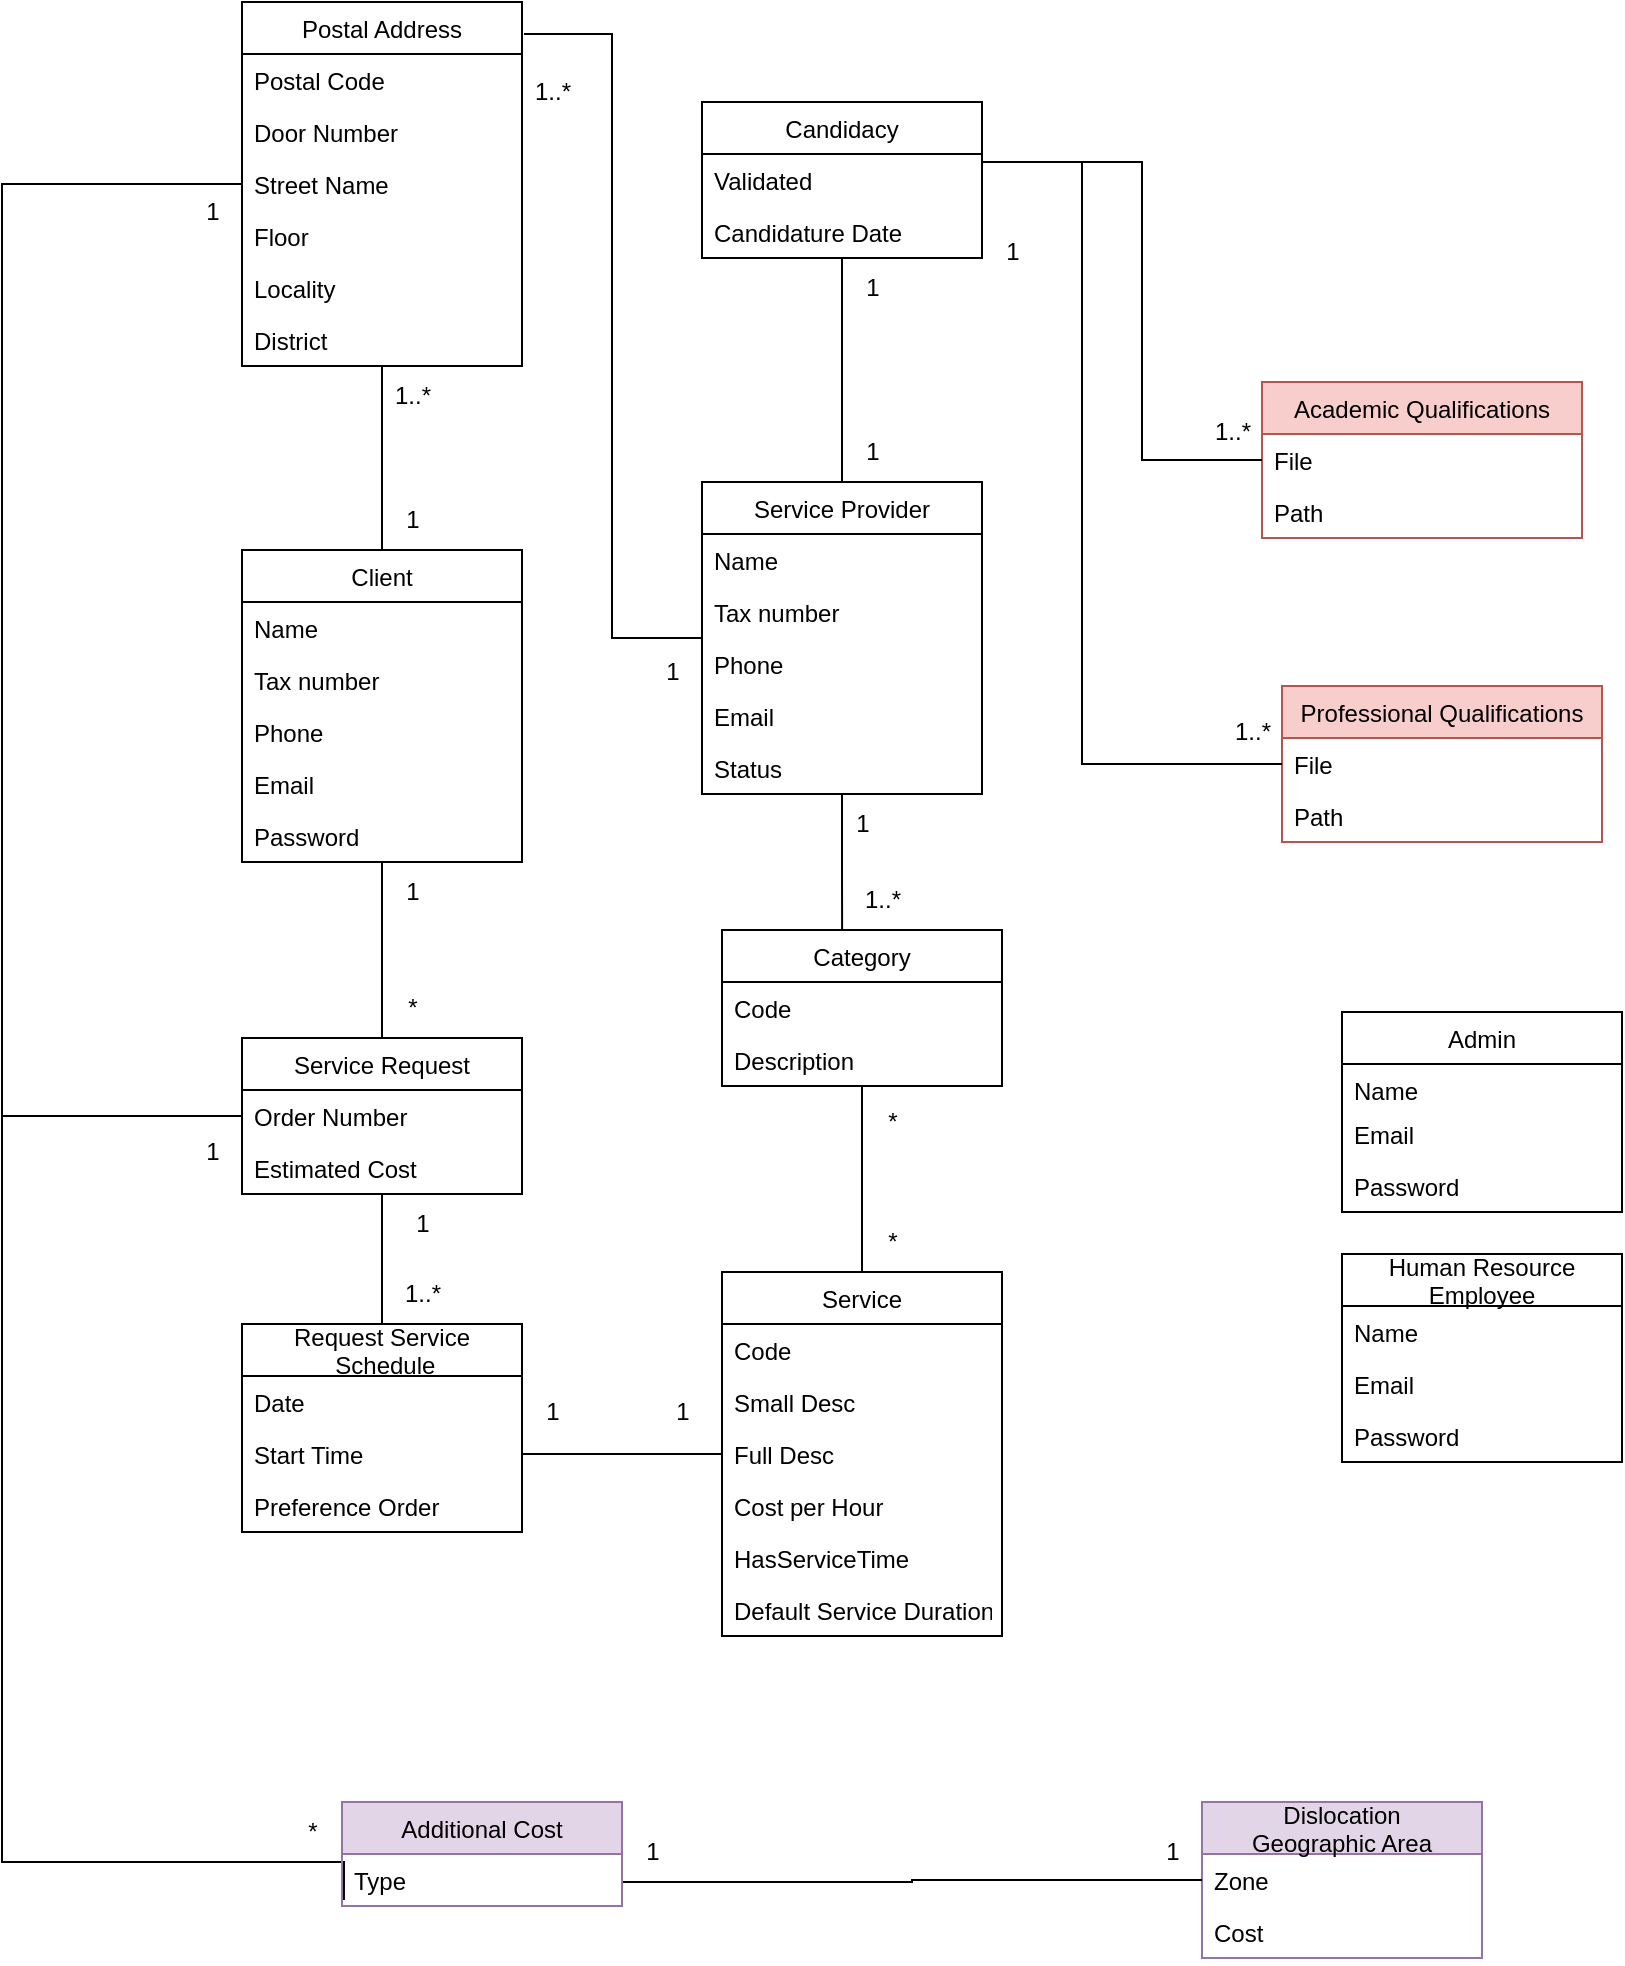 <mxfile version="20.2.8" type="github"><diagram id="nwSm3oECi2aQmHM0T0RV" name="Page-1"><mxGraphModel dx="2785" dy="3298" grid="1" gridSize="10" guides="1" tooltips="1" connect="1" arrows="1" fold="1" page="1" pageScale="1" pageWidth="850" pageHeight="1100" math="0" shadow="0"><root><mxCell id="0"/><mxCell id="1" parent="0"/><mxCell id="nSQkOETMDVxQPmU2B3hO-129" style="edgeStyle=orthogonalEdgeStyle;rounded=0;orthogonalLoop=1;jettySize=auto;html=1;endArrow=none;endFill=0;" edge="1" parent="1" source="nSQkOETMDVxQPmU2B3hO-3" target="nSQkOETMDVxQPmU2B3hO-27"><mxGeometry relative="1" as="geometry"/></mxCell><mxCell id="nSQkOETMDVxQPmU2B3hO-3" value="Client" style="swimlane;fontStyle=0;childLayout=stackLayout;horizontal=1;startSize=26;fillColor=none;horizontalStack=0;resizeParent=1;resizeParentMax=0;resizeLast=0;collapsible=1;marginBottom=0;" vertex="1" parent="1"><mxGeometry x="40" y="-836" width="140" height="156" as="geometry"/></mxCell><mxCell id="nSQkOETMDVxQPmU2B3hO-4" value="Name&#10;" style="text;strokeColor=none;fillColor=none;align=left;verticalAlign=top;spacingLeft=4;spacingRight=4;overflow=hidden;rotatable=0;points=[[0,0.5],[1,0.5]];portConstraint=eastwest;" vertex="1" parent="nSQkOETMDVxQPmU2B3hO-3"><mxGeometry y="26" width="140" height="26" as="geometry"/></mxCell><mxCell id="nSQkOETMDVxQPmU2B3hO-5" value="Tax number" style="text;strokeColor=none;fillColor=none;align=left;verticalAlign=top;spacingLeft=4;spacingRight=4;overflow=hidden;rotatable=0;points=[[0,0.5],[1,0.5]];portConstraint=eastwest;" vertex="1" parent="nSQkOETMDVxQPmU2B3hO-3"><mxGeometry y="52" width="140" height="26" as="geometry"/></mxCell><mxCell id="nSQkOETMDVxQPmU2B3hO-6" value="Phone" style="text;strokeColor=none;fillColor=none;align=left;verticalAlign=top;spacingLeft=4;spacingRight=4;overflow=hidden;rotatable=0;points=[[0,0.5],[1,0.5]];portConstraint=eastwest;" vertex="1" parent="nSQkOETMDVxQPmU2B3hO-3"><mxGeometry y="78" width="140" height="26" as="geometry"/></mxCell><mxCell id="nSQkOETMDVxQPmU2B3hO-25" value="Email" style="text;strokeColor=none;fillColor=none;align=left;verticalAlign=top;spacingLeft=4;spacingRight=4;overflow=hidden;rotatable=0;points=[[0,0.5],[1,0.5]];portConstraint=eastwest;" vertex="1" parent="nSQkOETMDVxQPmU2B3hO-3"><mxGeometry y="104" width="140" height="26" as="geometry"/></mxCell><mxCell id="nSQkOETMDVxQPmU2B3hO-113" value="Password" style="text;strokeColor=none;fillColor=none;align=left;verticalAlign=top;spacingLeft=4;spacingRight=4;overflow=hidden;rotatable=0;points=[[0,0.5],[1,0.5]];portConstraint=eastwest;" vertex="1" parent="nSQkOETMDVxQPmU2B3hO-3"><mxGeometry y="130" width="140" height="26" as="geometry"/></mxCell><mxCell id="nSQkOETMDVxQPmU2B3hO-27" value="Postal Address" style="swimlane;fontStyle=0;childLayout=stackLayout;horizontal=1;startSize=26;fillColor=none;horizontalStack=0;resizeParent=1;resizeParentMax=0;resizeLast=0;collapsible=1;marginBottom=0;" vertex="1" parent="1"><mxGeometry x="40" y="-1110" width="140" height="182" as="geometry"/></mxCell><mxCell id="nSQkOETMDVxQPmU2B3hO-29" value="Postal Code" style="text;strokeColor=none;fillColor=none;align=left;verticalAlign=top;spacingLeft=4;spacingRight=4;overflow=hidden;rotatable=0;points=[[0,0.5],[1,0.5]];portConstraint=eastwest;" vertex="1" parent="nSQkOETMDVxQPmU2B3hO-27"><mxGeometry y="26" width="140" height="26" as="geometry"/></mxCell><mxCell id="nSQkOETMDVxQPmU2B3hO-30" value="Door Number" style="text;strokeColor=none;fillColor=none;align=left;verticalAlign=top;spacingLeft=4;spacingRight=4;overflow=hidden;rotatable=0;points=[[0,0.5],[1,0.5]];portConstraint=eastwest;" vertex="1" parent="nSQkOETMDVxQPmU2B3hO-27"><mxGeometry y="52" width="140" height="26" as="geometry"/></mxCell><mxCell id="nSQkOETMDVxQPmU2B3hO-34" value="Street Name" style="text;strokeColor=none;fillColor=none;align=left;verticalAlign=top;spacingLeft=4;spacingRight=4;overflow=hidden;rotatable=0;points=[[0,0.5],[1,0.5]];portConstraint=eastwest;" vertex="1" parent="nSQkOETMDVxQPmU2B3hO-27"><mxGeometry y="78" width="140" height="26" as="geometry"/></mxCell><mxCell id="nSQkOETMDVxQPmU2B3hO-35" value="Floor" style="text;strokeColor=none;fillColor=none;align=left;verticalAlign=top;spacingLeft=4;spacingRight=4;overflow=hidden;rotatable=0;points=[[0,0.5],[1,0.5]];portConstraint=eastwest;" vertex="1" parent="nSQkOETMDVxQPmU2B3hO-27"><mxGeometry y="104" width="140" height="26" as="geometry"/></mxCell><mxCell id="nSQkOETMDVxQPmU2B3hO-36" value="Locality" style="text;strokeColor=none;fillColor=none;align=left;verticalAlign=top;spacingLeft=4;spacingRight=4;overflow=hidden;rotatable=0;points=[[0,0.5],[1,0.5]];portConstraint=eastwest;" vertex="1" parent="nSQkOETMDVxQPmU2B3hO-27"><mxGeometry y="130" width="140" height="26" as="geometry"/></mxCell><mxCell id="nSQkOETMDVxQPmU2B3hO-37" value="District" style="text;strokeColor=none;fillColor=none;align=left;verticalAlign=top;spacingLeft=4;spacingRight=4;overflow=hidden;rotatable=0;points=[[0,0.5],[1,0.5]];portConstraint=eastwest;" vertex="1" parent="nSQkOETMDVxQPmU2B3hO-27"><mxGeometry y="156" width="140" height="26" as="geometry"/></mxCell><mxCell id="nSQkOETMDVxQPmU2B3hO-123" style="edgeStyle=orthogonalEdgeStyle;rounded=0;orthogonalLoop=1;jettySize=auto;html=1;endArrow=none;endFill=0;" edge="1" parent="1" source="nSQkOETMDVxQPmU2B3hO-38" target="nSQkOETMDVxQPmU2B3hO-93"><mxGeometry relative="1" as="geometry"/></mxCell><mxCell id="nSQkOETMDVxQPmU2B3hO-168" style="edgeStyle=orthogonalEdgeStyle;rounded=0;orthogonalLoop=1;jettySize=auto;html=1;entryX=1.007;entryY=0.088;entryDx=0;entryDy=0;entryPerimeter=0;endArrow=none;endFill=0;" edge="1" parent="1" source="nSQkOETMDVxQPmU2B3hO-38" target="nSQkOETMDVxQPmU2B3hO-27"><mxGeometry relative="1" as="geometry"/></mxCell><mxCell id="nSQkOETMDVxQPmU2B3hO-182" style="edgeStyle=orthogonalEdgeStyle;rounded=0;orthogonalLoop=1;jettySize=auto;html=1;entryX=0.429;entryY=0;entryDx=0;entryDy=0;entryPerimeter=0;endArrow=none;endFill=0;" edge="1" parent="1" source="nSQkOETMDVxQPmU2B3hO-38" target="nSQkOETMDVxQPmU2B3hO-60"><mxGeometry relative="1" as="geometry"/></mxCell><mxCell id="nSQkOETMDVxQPmU2B3hO-38" value="Service Provider" style="swimlane;fontStyle=0;childLayout=stackLayout;horizontal=1;startSize=26;fillColor=none;horizontalStack=0;resizeParent=1;resizeParentMax=0;resizeLast=0;collapsible=1;marginBottom=0;" vertex="1" parent="1"><mxGeometry x="270" y="-870" width="140" height="156" as="geometry"/></mxCell><mxCell id="nSQkOETMDVxQPmU2B3hO-39" value="Name&#10;" style="text;strokeColor=none;fillColor=none;align=left;verticalAlign=top;spacingLeft=4;spacingRight=4;overflow=hidden;rotatable=0;points=[[0,0.5],[1,0.5]];portConstraint=eastwest;" vertex="1" parent="nSQkOETMDVxQPmU2B3hO-38"><mxGeometry y="26" width="140" height="26" as="geometry"/></mxCell><mxCell id="nSQkOETMDVxQPmU2B3hO-40" value="Tax number" style="text;strokeColor=none;fillColor=none;align=left;verticalAlign=top;spacingLeft=4;spacingRight=4;overflow=hidden;rotatable=0;points=[[0,0.5],[1,0.5]];portConstraint=eastwest;" vertex="1" parent="nSQkOETMDVxQPmU2B3hO-38"><mxGeometry y="52" width="140" height="26" as="geometry"/></mxCell><mxCell id="nSQkOETMDVxQPmU2B3hO-41" value="Phone" style="text;strokeColor=none;fillColor=none;align=left;verticalAlign=top;spacingLeft=4;spacingRight=4;overflow=hidden;rotatable=0;points=[[0,0.5],[1,0.5]];portConstraint=eastwest;" vertex="1" parent="nSQkOETMDVxQPmU2B3hO-38"><mxGeometry y="78" width="140" height="26" as="geometry"/></mxCell><mxCell id="nSQkOETMDVxQPmU2B3hO-42" value="Email" style="text;strokeColor=none;fillColor=none;align=left;verticalAlign=top;spacingLeft=4;spacingRight=4;overflow=hidden;rotatable=0;points=[[0,0.5],[1,0.5]];portConstraint=eastwest;" vertex="1" parent="nSQkOETMDVxQPmU2B3hO-38"><mxGeometry y="104" width="140" height="26" as="geometry"/></mxCell><mxCell id="nSQkOETMDVxQPmU2B3hO-175" value="Status" style="text;strokeColor=none;fillColor=none;align=left;verticalAlign=top;spacingLeft=4;spacingRight=4;overflow=hidden;rotatable=0;points=[[0,0.5],[1,0.5]];portConstraint=eastwest;" vertex="1" parent="nSQkOETMDVxQPmU2B3hO-38"><mxGeometry y="130" width="140" height="26" as="geometry"/></mxCell><mxCell id="nSQkOETMDVxQPmU2B3hO-45" value="Academic Qualifications" style="swimlane;fontStyle=0;childLayout=stackLayout;horizontal=1;startSize=26;fillColor=#f8cecc;horizontalStack=0;resizeParent=1;resizeParentMax=0;resizeLast=0;collapsible=1;marginBottom=0;strokeColor=#b85450;" vertex="1" parent="1"><mxGeometry x="550" y="-920" width="160" height="78" as="geometry"/></mxCell><mxCell id="nSQkOETMDVxQPmU2B3hO-55" value="File" style="text;strokeColor=none;fillColor=none;align=left;verticalAlign=top;spacingLeft=4;spacingRight=4;overflow=hidden;rotatable=0;points=[[0,0.5],[1,0.5]];portConstraint=eastwest;" vertex="1" parent="nSQkOETMDVxQPmU2B3hO-45"><mxGeometry y="26" width="160" height="26" as="geometry"/></mxCell><mxCell id="nSQkOETMDVxQPmU2B3hO-59" value="Path" style="text;strokeColor=none;fillColor=none;align=left;verticalAlign=top;spacingLeft=4;spacingRight=4;overflow=hidden;rotatable=0;points=[[0,0.5],[1,0.5]];portConstraint=eastwest;" vertex="1" parent="nSQkOETMDVxQPmU2B3hO-45"><mxGeometry y="52" width="160" height="26" as="geometry"/></mxCell><mxCell id="nSQkOETMDVxQPmU2B3hO-50" value="Professional Qualifications" style="swimlane;fontStyle=0;childLayout=stackLayout;horizontal=1;startSize=26;fillColor=#f8cecc;horizontalStack=0;resizeParent=1;resizeParentMax=0;resizeLast=0;collapsible=1;marginBottom=0;strokeColor=#b85450;" vertex="1" parent="1"><mxGeometry x="560" y="-768" width="160" height="78" as="geometry"/></mxCell><mxCell id="nSQkOETMDVxQPmU2B3hO-57" value="File&#10;" style="text;strokeColor=none;fillColor=none;align=left;verticalAlign=top;spacingLeft=4;spacingRight=4;overflow=hidden;rotatable=0;points=[[0,0.5],[1,0.5]];portConstraint=eastwest;" vertex="1" parent="nSQkOETMDVxQPmU2B3hO-50"><mxGeometry y="26" width="160" height="26" as="geometry"/></mxCell><mxCell id="nSQkOETMDVxQPmU2B3hO-58" value="Path" style="text;strokeColor=none;fillColor=none;align=left;verticalAlign=top;spacingLeft=4;spacingRight=4;overflow=hidden;rotatable=0;points=[[0,0.5],[1,0.5]];portConstraint=eastwest;" vertex="1" parent="nSQkOETMDVxQPmU2B3hO-50"><mxGeometry y="52" width="160" height="26" as="geometry"/></mxCell><mxCell id="nSQkOETMDVxQPmU2B3hO-60" value="Category" style="swimlane;fontStyle=0;childLayout=stackLayout;horizontal=1;startSize=26;fillColor=none;horizontalStack=0;resizeParent=1;resizeParentMax=0;resizeLast=0;collapsible=1;marginBottom=0;" vertex="1" parent="1"><mxGeometry x="280" y="-646" width="140" height="78" as="geometry"/></mxCell><mxCell id="nSQkOETMDVxQPmU2B3hO-61" value="Code" style="text;strokeColor=none;fillColor=none;align=left;verticalAlign=top;spacingLeft=4;spacingRight=4;overflow=hidden;rotatable=0;points=[[0,0.5],[1,0.5]];portConstraint=eastwest;" vertex="1" parent="nSQkOETMDVxQPmU2B3hO-60"><mxGeometry y="26" width="140" height="26" as="geometry"/></mxCell><mxCell id="nSQkOETMDVxQPmU2B3hO-62" value="Description" style="text;strokeColor=none;fillColor=none;align=left;verticalAlign=top;spacingLeft=4;spacingRight=4;overflow=hidden;rotatable=0;points=[[0,0.5],[1,0.5]];portConstraint=eastwest;" vertex="1" parent="nSQkOETMDVxQPmU2B3hO-60"><mxGeometry y="52" width="140" height="26" as="geometry"/></mxCell><mxCell id="nSQkOETMDVxQPmU2B3hO-149" style="edgeStyle=orthogonalEdgeStyle;rounded=0;orthogonalLoop=1;jettySize=auto;html=1;endArrow=none;endFill=0;" edge="1" parent="1" source="nSQkOETMDVxQPmU2B3hO-65" target="nSQkOETMDVxQPmU2B3hO-60"><mxGeometry relative="1" as="geometry"/></mxCell><mxCell id="nSQkOETMDVxQPmU2B3hO-65" value="Service" style="swimlane;fontStyle=0;childLayout=stackLayout;horizontal=1;startSize=26;fillColor=none;horizontalStack=0;resizeParent=1;resizeParentMax=0;resizeLast=0;collapsible=1;marginBottom=0;" vertex="1" parent="1"><mxGeometry x="280" y="-475" width="140" height="182" as="geometry"/></mxCell><mxCell id="nSQkOETMDVxQPmU2B3hO-66" value="Code" style="text;strokeColor=none;fillColor=none;align=left;verticalAlign=top;spacingLeft=4;spacingRight=4;overflow=hidden;rotatable=0;points=[[0,0.5],[1,0.5]];portConstraint=eastwest;" vertex="1" parent="nSQkOETMDVxQPmU2B3hO-65"><mxGeometry y="26" width="140" height="26" as="geometry"/></mxCell><mxCell id="nSQkOETMDVxQPmU2B3hO-67" value="Small Desc" style="text;strokeColor=none;fillColor=none;align=left;verticalAlign=top;spacingLeft=4;spacingRight=4;overflow=hidden;rotatable=0;points=[[0,0.5],[1,0.5]];portConstraint=eastwest;" vertex="1" parent="nSQkOETMDVxQPmU2B3hO-65"><mxGeometry y="52" width="140" height="26" as="geometry"/></mxCell><mxCell id="nSQkOETMDVxQPmU2B3hO-68" value="Full Desc" style="text;strokeColor=none;fillColor=none;align=left;verticalAlign=top;spacingLeft=4;spacingRight=4;overflow=hidden;rotatable=0;points=[[0,0.5],[1,0.5]];portConstraint=eastwest;" vertex="1" parent="nSQkOETMDVxQPmU2B3hO-65"><mxGeometry y="78" width="140" height="26" as="geometry"/></mxCell><mxCell id="nSQkOETMDVxQPmU2B3hO-70" value="Cost per Hour" style="text;strokeColor=none;fillColor=none;align=left;verticalAlign=top;spacingLeft=4;spacingRight=4;overflow=hidden;rotatable=0;points=[[0,0.5],[1,0.5]];portConstraint=eastwest;" vertex="1" parent="nSQkOETMDVxQPmU2B3hO-65"><mxGeometry y="104" width="140" height="26" as="geometry"/></mxCell><mxCell id="nSQkOETMDVxQPmU2B3hO-71" value="HasServiceTime" style="text;strokeColor=none;fillColor=none;align=left;verticalAlign=top;spacingLeft=4;spacingRight=4;overflow=hidden;rotatable=0;points=[[0,0.5],[1,0.5]];portConstraint=eastwest;" vertex="1" parent="nSQkOETMDVxQPmU2B3hO-65"><mxGeometry y="130" width="140" height="26" as="geometry"/></mxCell><mxCell id="nSQkOETMDVxQPmU2B3hO-77" value="Default Service Duration" style="text;strokeColor=none;fillColor=none;align=left;verticalAlign=top;spacingLeft=4;spacingRight=4;overflow=hidden;rotatable=0;points=[[0,0.5],[1,0.5]];portConstraint=eastwest;" vertex="1" parent="nSQkOETMDVxQPmU2B3hO-65"><mxGeometry y="156" width="140" height="26" as="geometry"/></mxCell><mxCell id="nSQkOETMDVxQPmU2B3hO-134" style="edgeStyle=orthogonalEdgeStyle;rounded=0;orthogonalLoop=1;jettySize=auto;html=1;endArrow=none;endFill=0;" edge="1" parent="1" source="nSQkOETMDVxQPmU2B3hO-72" target="nSQkOETMDVxQPmU2B3hO-3"><mxGeometry relative="1" as="geometry"><mxPoint x="110" y="-670" as="targetPoint"/></mxGeometry></mxCell><mxCell id="nSQkOETMDVxQPmU2B3hO-161" style="edgeStyle=orthogonalEdgeStyle;rounded=0;orthogonalLoop=1;jettySize=auto;html=1;entryX=0.007;entryY=-0.115;entryDx=0;entryDy=0;entryPerimeter=0;endArrow=none;endFill=0;" edge="1" parent="1" source="nSQkOETMDVxQPmU2B3hO-72"><mxGeometry relative="1" as="geometry"><mxPoint x="90.98" y="-160.99" as="targetPoint"/><Array as="points"><mxPoint x="-80" y="-553"/><mxPoint x="-80" y="-180"/><mxPoint x="91" y="-180"/></Array></mxGeometry></mxCell><mxCell id="nSQkOETMDVxQPmU2B3hO-179" style="edgeStyle=orthogonalEdgeStyle;rounded=0;orthogonalLoop=1;jettySize=auto;html=1;endArrow=none;endFill=0;" edge="1" parent="1" source="nSQkOETMDVxQPmU2B3hO-72" target="nSQkOETMDVxQPmU2B3hO-27"><mxGeometry relative="1" as="geometry"><Array as="points"><mxPoint x="-80" y="-553"/><mxPoint x="-80" y="-1019"/></Array></mxGeometry></mxCell><mxCell id="nSQkOETMDVxQPmU2B3hO-72" value="Service Request" style="swimlane;fontStyle=0;childLayout=stackLayout;horizontal=1;startSize=26;fillColor=none;horizontalStack=0;resizeParent=1;resizeParentMax=0;resizeLast=0;collapsible=1;marginBottom=0;" vertex="1" parent="1"><mxGeometry x="40" y="-592" width="140" height="78" as="geometry"/></mxCell><mxCell id="nSQkOETMDVxQPmU2B3hO-73" value="Order Number" style="text;strokeColor=none;fillColor=none;align=left;verticalAlign=top;spacingLeft=4;spacingRight=4;overflow=hidden;rotatable=0;points=[[0,0.5],[1,0.5]];portConstraint=eastwest;" vertex="1" parent="nSQkOETMDVxQPmU2B3hO-72"><mxGeometry y="26" width="140" height="26" as="geometry"/></mxCell><mxCell id="nSQkOETMDVxQPmU2B3hO-74" value="Estimated Cost" style="text;strokeColor=none;fillColor=none;align=left;verticalAlign=top;spacingLeft=4;spacingRight=4;overflow=hidden;rotatable=0;points=[[0,0.5],[1,0.5]];portConstraint=eastwest;" vertex="1" parent="nSQkOETMDVxQPmU2B3hO-72"><mxGeometry y="52" width="140" height="26" as="geometry"/></mxCell><mxCell id="nSQkOETMDVxQPmU2B3hO-138" style="edgeStyle=orthogonalEdgeStyle;rounded=0;orthogonalLoop=1;jettySize=auto;html=1;endArrow=none;endFill=0;" edge="1" parent="1" source="nSQkOETMDVxQPmU2B3hO-80" target="nSQkOETMDVxQPmU2B3hO-72"><mxGeometry relative="1" as="geometry"/></mxCell><mxCell id="nSQkOETMDVxQPmU2B3hO-80" value="Request Service&#10; Schedule" style="swimlane;fontStyle=0;childLayout=stackLayout;horizontal=1;startSize=26;fillColor=none;horizontalStack=0;resizeParent=1;resizeParentMax=0;resizeLast=0;collapsible=1;marginBottom=0;" vertex="1" parent="1"><mxGeometry x="40" y="-449" width="140" height="104" as="geometry"/></mxCell><mxCell id="nSQkOETMDVxQPmU2B3hO-81" value="Date" style="text;strokeColor=none;fillColor=none;align=left;verticalAlign=top;spacingLeft=4;spacingRight=4;overflow=hidden;rotatable=0;points=[[0,0.5],[1,0.5]];portConstraint=eastwest;" vertex="1" parent="nSQkOETMDVxQPmU2B3hO-80"><mxGeometry y="26" width="140" height="26" as="geometry"/></mxCell><mxCell id="nSQkOETMDVxQPmU2B3hO-82" value="Start Time" style="text;strokeColor=none;fillColor=none;align=left;verticalAlign=top;spacingLeft=4;spacingRight=4;overflow=hidden;rotatable=0;points=[[0,0.5],[1,0.5]];portConstraint=eastwest;" vertex="1" parent="nSQkOETMDVxQPmU2B3hO-80"><mxGeometry y="52" width="140" height="26" as="geometry"/></mxCell><mxCell id="nSQkOETMDVxQPmU2B3hO-100" value="Preference Order" style="text;strokeColor=none;fillColor=none;align=left;verticalAlign=top;spacingLeft=4;spacingRight=4;overflow=hidden;rotatable=0;points=[[0,0.5],[1,0.5]];portConstraint=eastwest;" vertex="1" parent="nSQkOETMDVxQPmU2B3hO-80"><mxGeometry y="78" width="140" height="26" as="geometry"/></mxCell><mxCell id="nSQkOETMDVxQPmU2B3hO-83" value="Admin" style="swimlane;fontStyle=0;childLayout=stackLayout;horizontal=1;startSize=26;fillColor=none;horizontalStack=0;resizeParent=1;resizeParentMax=0;resizeLast=0;collapsible=1;marginBottom=0;" vertex="1" parent="1"><mxGeometry x="590" y="-605" width="140" height="100" as="geometry"/></mxCell><mxCell id="nSQkOETMDVxQPmU2B3hO-84" value="Name&#10;" style="text;strokeColor=none;fillColor=none;align=left;verticalAlign=top;spacingLeft=4;spacingRight=4;overflow=hidden;rotatable=0;points=[[0,0.5],[1,0.5]];portConstraint=eastwest;" vertex="1" parent="nSQkOETMDVxQPmU2B3hO-83"><mxGeometry y="26" width="140" height="22" as="geometry"/></mxCell><mxCell id="nSQkOETMDVxQPmU2B3hO-87" value="Email" style="text;strokeColor=none;fillColor=none;align=left;verticalAlign=top;spacingLeft=4;spacingRight=4;overflow=hidden;rotatable=0;points=[[0,0.5],[1,0.5]];portConstraint=eastwest;" vertex="1" parent="nSQkOETMDVxQPmU2B3hO-83"><mxGeometry y="48" width="140" height="26" as="geometry"/></mxCell><mxCell id="nSQkOETMDVxQPmU2B3hO-114" value="Password" style="text;strokeColor=none;fillColor=none;align=left;verticalAlign=top;spacingLeft=4;spacingRight=4;overflow=hidden;rotatable=0;points=[[0,0.5],[1,0.5]];portConstraint=eastwest;" vertex="1" parent="nSQkOETMDVxQPmU2B3hO-83"><mxGeometry y="74" width="140" height="26" as="geometry"/></mxCell><mxCell id="nSQkOETMDVxQPmU2B3hO-88" value="Human Resource&#10;Employee" style="swimlane;fontStyle=0;childLayout=stackLayout;horizontal=1;startSize=26;fillColor=none;horizontalStack=0;resizeParent=1;resizeParentMax=0;resizeLast=0;collapsible=1;marginBottom=0;" vertex="1" parent="1"><mxGeometry x="590" y="-484" width="140" height="104" as="geometry"/></mxCell><mxCell id="nSQkOETMDVxQPmU2B3hO-89" value="Name&#10;" style="text;strokeColor=none;fillColor=none;align=left;verticalAlign=top;spacingLeft=4;spacingRight=4;overflow=hidden;rotatable=0;points=[[0,0.5],[1,0.5]];portConstraint=eastwest;" vertex="1" parent="nSQkOETMDVxQPmU2B3hO-88"><mxGeometry y="26" width="140" height="26" as="geometry"/></mxCell><mxCell id="nSQkOETMDVxQPmU2B3hO-92" value="Email" style="text;strokeColor=none;fillColor=none;align=left;verticalAlign=top;spacingLeft=4;spacingRight=4;overflow=hidden;rotatable=0;points=[[0,0.5],[1,0.5]];portConstraint=eastwest;" vertex="1" parent="nSQkOETMDVxQPmU2B3hO-88"><mxGeometry y="52" width="140" height="26" as="geometry"/></mxCell><mxCell id="nSQkOETMDVxQPmU2B3hO-115" value="Password" style="text;strokeColor=none;fillColor=none;align=left;verticalAlign=top;spacingLeft=4;spacingRight=4;overflow=hidden;rotatable=0;points=[[0,0.5],[1,0.5]];portConstraint=eastwest;" vertex="1" parent="nSQkOETMDVxQPmU2B3hO-88"><mxGeometry y="78" width="140" height="26" as="geometry"/></mxCell><mxCell id="nSQkOETMDVxQPmU2B3hO-162" style="edgeStyle=orthogonalEdgeStyle;rounded=0;orthogonalLoop=1;jettySize=auto;html=1;entryX=0;entryY=0.5;entryDx=0;entryDy=0;endArrow=none;endFill=0;" edge="1" parent="1" source="nSQkOETMDVxQPmU2B3hO-93" target="nSQkOETMDVxQPmU2B3hO-55"><mxGeometry relative="1" as="geometry"><Array as="points"><mxPoint x="490" y="-1030"/><mxPoint x="490" y="-881"/></Array></mxGeometry></mxCell><mxCell id="nSQkOETMDVxQPmU2B3hO-163" style="edgeStyle=orthogonalEdgeStyle;rounded=0;orthogonalLoop=1;jettySize=auto;html=1;endArrow=none;endFill=0;" edge="1" parent="1" source="nSQkOETMDVxQPmU2B3hO-93" target="nSQkOETMDVxQPmU2B3hO-57"><mxGeometry relative="1" as="geometry"><Array as="points"><mxPoint x="460" y="-1030"/><mxPoint x="460" y="-729"/></Array></mxGeometry></mxCell><mxCell id="nSQkOETMDVxQPmU2B3hO-93" value="Candidacy" style="swimlane;fontStyle=0;childLayout=stackLayout;horizontal=1;startSize=26;fillColor=none;horizontalStack=0;resizeParent=1;resizeParentMax=0;resizeLast=0;collapsible=1;marginBottom=0;" vertex="1" parent="1"><mxGeometry x="270" y="-1060" width="140" height="78" as="geometry"/></mxCell><mxCell id="nSQkOETMDVxQPmU2B3hO-98" value="Validated" style="text;strokeColor=none;fillColor=none;align=left;verticalAlign=top;spacingLeft=4;spacingRight=4;overflow=hidden;rotatable=0;points=[[0,0.5],[1,0.5]];portConstraint=eastwest;" vertex="1" parent="nSQkOETMDVxQPmU2B3hO-93"><mxGeometry y="26" width="140" height="26" as="geometry"/></mxCell><mxCell id="nSQkOETMDVxQPmU2B3hO-99" value="Candidature Date" style="text;strokeColor=none;fillColor=none;align=left;verticalAlign=top;spacingLeft=4;spacingRight=4;overflow=hidden;rotatable=0;points=[[0,0.5],[1,0.5]];portConstraint=eastwest;" vertex="1" parent="nSQkOETMDVxQPmU2B3hO-93"><mxGeometry y="52" width="140" height="26" as="geometry"/></mxCell><mxCell id="nSQkOETMDVxQPmU2B3hO-102" value="Dislocation&#10;Geographic Area" style="swimlane;fontStyle=0;childLayout=stackLayout;horizontal=1;startSize=26;fillColor=#e1d5e7;horizontalStack=0;resizeParent=1;resizeParentMax=0;resizeLast=0;collapsible=1;marginBottom=0;strokeColor=#9673a6;" vertex="1" parent="1"><mxGeometry x="520" y="-210" width="140" height="78" as="geometry"/></mxCell><mxCell id="nSQkOETMDVxQPmU2B3hO-103" value="Zone" style="text;strokeColor=none;fillColor=none;align=left;verticalAlign=top;spacingLeft=4;spacingRight=4;overflow=hidden;rotatable=0;points=[[0,0.5],[1,0.5]];portConstraint=eastwest;" vertex="1" parent="nSQkOETMDVxQPmU2B3hO-102"><mxGeometry y="26" width="140" height="26" as="geometry"/></mxCell><mxCell id="nSQkOETMDVxQPmU2B3hO-104" value="Cost" style="text;strokeColor=none;fillColor=none;align=left;verticalAlign=top;spacingLeft=4;spacingRight=4;overflow=hidden;rotatable=0;points=[[0,0.5],[1,0.5]];portConstraint=eastwest;" vertex="1" parent="nSQkOETMDVxQPmU2B3hO-102"><mxGeometry y="52" width="140" height="26" as="geometry"/></mxCell><mxCell id="nSQkOETMDVxQPmU2B3hO-153" style="edgeStyle=orthogonalEdgeStyle;rounded=0;orthogonalLoop=1;jettySize=auto;html=1;endArrow=none;endFill=0;" edge="1" parent="1" source="nSQkOETMDVxQPmU2B3hO-110" target="nSQkOETMDVxQPmU2B3hO-103"><mxGeometry relative="1" as="geometry"><Array as="points"><mxPoint x="375" y="-170"/><mxPoint x="375" y="-171"/></Array></mxGeometry></mxCell><mxCell id="nSQkOETMDVxQPmU2B3hO-110" value="Additional Cost" style="swimlane;fontStyle=0;childLayout=stackLayout;horizontal=1;startSize=26;fillColor=#e1d5e7;horizontalStack=0;resizeParent=1;resizeParentMax=0;resizeLast=0;collapsible=1;marginBottom=0;strokeColor=#9673a6;" vertex="1" parent="1"><mxGeometry x="90" y="-210" width="140" height="52" as="geometry"/></mxCell><mxCell id="nSQkOETMDVxQPmU2B3hO-111" value="Type" style="text;strokeColor=none;fillColor=none;align=left;verticalAlign=top;spacingLeft=4;spacingRight=4;overflow=hidden;rotatable=0;points=[[0,0.5],[1,0.5]];portConstraint=eastwest;" vertex="1" parent="nSQkOETMDVxQPmU2B3hO-110"><mxGeometry y="26" width="140" height="26" as="geometry"/></mxCell><mxCell id="nSQkOETMDVxQPmU2B3hO-126" value="1" style="text;html=1;align=center;verticalAlign=middle;resizable=0;points=[];autosize=1;strokeColor=none;fillColor=none;" vertex="1" parent="1"><mxGeometry x="340" y="-982" width="30" height="30" as="geometry"/></mxCell><mxCell id="nSQkOETMDVxQPmU2B3hO-127" value="1" style="text;html=1;align=center;verticalAlign=middle;resizable=0;points=[];autosize=1;strokeColor=none;fillColor=none;" vertex="1" parent="1"><mxGeometry x="340" y="-900" width="30" height="30" as="geometry"/></mxCell><mxCell id="nSQkOETMDVxQPmU2B3hO-130" value="1" style="text;html=1;align=center;verticalAlign=middle;resizable=0;points=[];autosize=1;strokeColor=none;fillColor=none;" vertex="1" parent="1"><mxGeometry x="110" y="-866" width="30" height="30" as="geometry"/></mxCell><mxCell id="nSQkOETMDVxQPmU2B3hO-132" value="1..*" style="text;html=1;align=center;verticalAlign=middle;resizable=0;points=[];autosize=1;strokeColor=none;fillColor=none;" vertex="1" parent="1"><mxGeometry x="105" y="-928" width="40" height="30" as="geometry"/></mxCell><mxCell id="nSQkOETMDVxQPmU2B3hO-136" value="1" style="text;html=1;align=center;verticalAlign=middle;resizable=0;points=[];autosize=1;strokeColor=none;fillColor=none;" vertex="1" parent="1"><mxGeometry x="110" y="-680" width="30" height="30" as="geometry"/></mxCell><mxCell id="nSQkOETMDVxQPmU2B3hO-137" value="*" style="text;html=1;align=center;verticalAlign=middle;resizable=0;points=[];autosize=1;strokeColor=none;fillColor=none;" vertex="1" parent="1"><mxGeometry x="110" y="-622" width="30" height="30" as="geometry"/></mxCell><mxCell id="nSQkOETMDVxQPmU2B3hO-139" value="1" style="text;html=1;align=center;verticalAlign=middle;resizable=0;points=[];autosize=1;strokeColor=none;fillColor=none;" vertex="1" parent="1"><mxGeometry x="180" y="-420" width="30" height="30" as="geometry"/></mxCell><mxCell id="nSQkOETMDVxQPmU2B3hO-140" value="1..*" style="text;html=1;align=center;verticalAlign=middle;resizable=0;points=[];autosize=1;strokeColor=none;fillColor=none;" vertex="1" parent="1"><mxGeometry x="110" y="-479" width="40" height="30" as="geometry"/></mxCell><mxCell id="nSQkOETMDVxQPmU2B3hO-142" style="edgeStyle=orthogonalEdgeStyle;rounded=0;orthogonalLoop=1;jettySize=auto;html=1;endArrow=none;endFill=0;" edge="1" parent="1" source="nSQkOETMDVxQPmU2B3hO-82" target="nSQkOETMDVxQPmU2B3hO-65"><mxGeometry relative="1" as="geometry"/></mxCell><mxCell id="nSQkOETMDVxQPmU2B3hO-143" value="1" style="text;html=1;align=center;verticalAlign=middle;resizable=0;points=[];autosize=1;strokeColor=none;fillColor=none;" vertex="1" parent="1"><mxGeometry x="245" y="-420" width="30" height="30" as="geometry"/></mxCell><mxCell id="nSQkOETMDVxQPmU2B3hO-144" value="1" style="text;html=1;align=center;verticalAlign=middle;resizable=0;points=[];autosize=1;strokeColor=none;fillColor=none;" vertex="1" parent="1"><mxGeometry x="115" y="-514" width="30" height="30" as="geometry"/></mxCell><mxCell id="nSQkOETMDVxQPmU2B3hO-146" value="1" style="text;html=1;align=center;verticalAlign=middle;resizable=0;points=[];autosize=1;strokeColor=none;fillColor=none;" vertex="1" parent="1"><mxGeometry x="10" y="-550" width="30" height="30" as="geometry"/></mxCell><mxCell id="nSQkOETMDVxQPmU2B3hO-147" value="*" style="text;html=1;align=center;verticalAlign=middle;resizable=0;points=[];autosize=1;strokeColor=none;fillColor=none;" vertex="1" parent="1"><mxGeometry x="60" y="-210" width="30" height="30" as="geometry"/></mxCell><mxCell id="nSQkOETMDVxQPmU2B3hO-151" value="*" style="text;html=1;align=center;verticalAlign=middle;resizable=0;points=[];autosize=1;strokeColor=none;fillColor=none;" vertex="1" parent="1"><mxGeometry x="350" y="-505" width="30" height="30" as="geometry"/></mxCell><mxCell id="nSQkOETMDVxQPmU2B3hO-152" value="*" style="text;html=1;align=center;verticalAlign=middle;resizable=0;points=[];autosize=1;strokeColor=none;fillColor=none;" vertex="1" parent="1"><mxGeometry x="350" y="-565" width="30" height="30" as="geometry"/></mxCell><mxCell id="nSQkOETMDVxQPmU2B3hO-155" value="1" style="text;html=1;align=center;verticalAlign=middle;resizable=0;points=[];autosize=1;strokeColor=none;fillColor=none;" vertex="1" parent="1"><mxGeometry x="230" y="-200" width="30" height="30" as="geometry"/></mxCell><mxCell id="nSQkOETMDVxQPmU2B3hO-156" value="1" style="text;html=1;align=center;verticalAlign=middle;resizable=0;points=[];autosize=1;strokeColor=none;fillColor=none;" vertex="1" parent="1"><mxGeometry x="490" y="-200" width="30" height="30" as="geometry"/></mxCell><mxCell id="nSQkOETMDVxQPmU2B3hO-164" value="1" style="text;html=1;align=center;verticalAlign=middle;resizable=0;points=[];autosize=1;strokeColor=none;fillColor=none;" vertex="1" parent="1"><mxGeometry x="410" y="-1000" width="30" height="30" as="geometry"/></mxCell><mxCell id="nSQkOETMDVxQPmU2B3hO-165" value="1..*" style="text;html=1;align=center;verticalAlign=middle;resizable=0;points=[];autosize=1;strokeColor=none;fillColor=none;" vertex="1" parent="1"><mxGeometry x="525" y="-760" width="40" height="30" as="geometry"/></mxCell><mxCell id="nSQkOETMDVxQPmU2B3hO-166" value="1..*" style="text;html=1;align=center;verticalAlign=middle;resizable=0;points=[];autosize=1;strokeColor=none;fillColor=none;" vertex="1" parent="1"><mxGeometry x="515" y="-910" width="40" height="30" as="geometry"/></mxCell><mxCell id="nSQkOETMDVxQPmU2B3hO-169" value="1" style="text;html=1;align=center;verticalAlign=middle;resizable=0;points=[];autosize=1;strokeColor=none;fillColor=none;" vertex="1" parent="1"><mxGeometry x="240" y="-790" width="30" height="30" as="geometry"/></mxCell><mxCell id="nSQkOETMDVxQPmU2B3hO-171" value="1..*" style="text;html=1;align=center;verticalAlign=middle;resizable=0;points=[];autosize=1;strokeColor=none;fillColor=none;" vertex="1" parent="1"><mxGeometry x="175" y="-1080" width="40" height="30" as="geometry"/></mxCell><mxCell id="nSQkOETMDVxQPmU2B3hO-180" value="1" style="text;html=1;align=center;verticalAlign=middle;resizable=0;points=[];autosize=1;strokeColor=none;fillColor=none;" vertex="1" parent="1"><mxGeometry x="10" y="-1020" width="30" height="30" as="geometry"/></mxCell><mxCell id="nSQkOETMDVxQPmU2B3hO-183" value="1" style="text;html=1;align=center;verticalAlign=middle;resizable=0;points=[];autosize=1;strokeColor=none;fillColor=none;" vertex="1" parent="1"><mxGeometry x="335" y="-714" width="30" height="30" as="geometry"/></mxCell><mxCell id="nSQkOETMDVxQPmU2B3hO-184" value="1..*" style="text;html=1;align=center;verticalAlign=middle;resizable=0;points=[];autosize=1;strokeColor=none;fillColor=none;" vertex="1" parent="1"><mxGeometry x="340" y="-676" width="40" height="30" as="geometry"/></mxCell></root></mxGraphModel></diagram></mxfile>